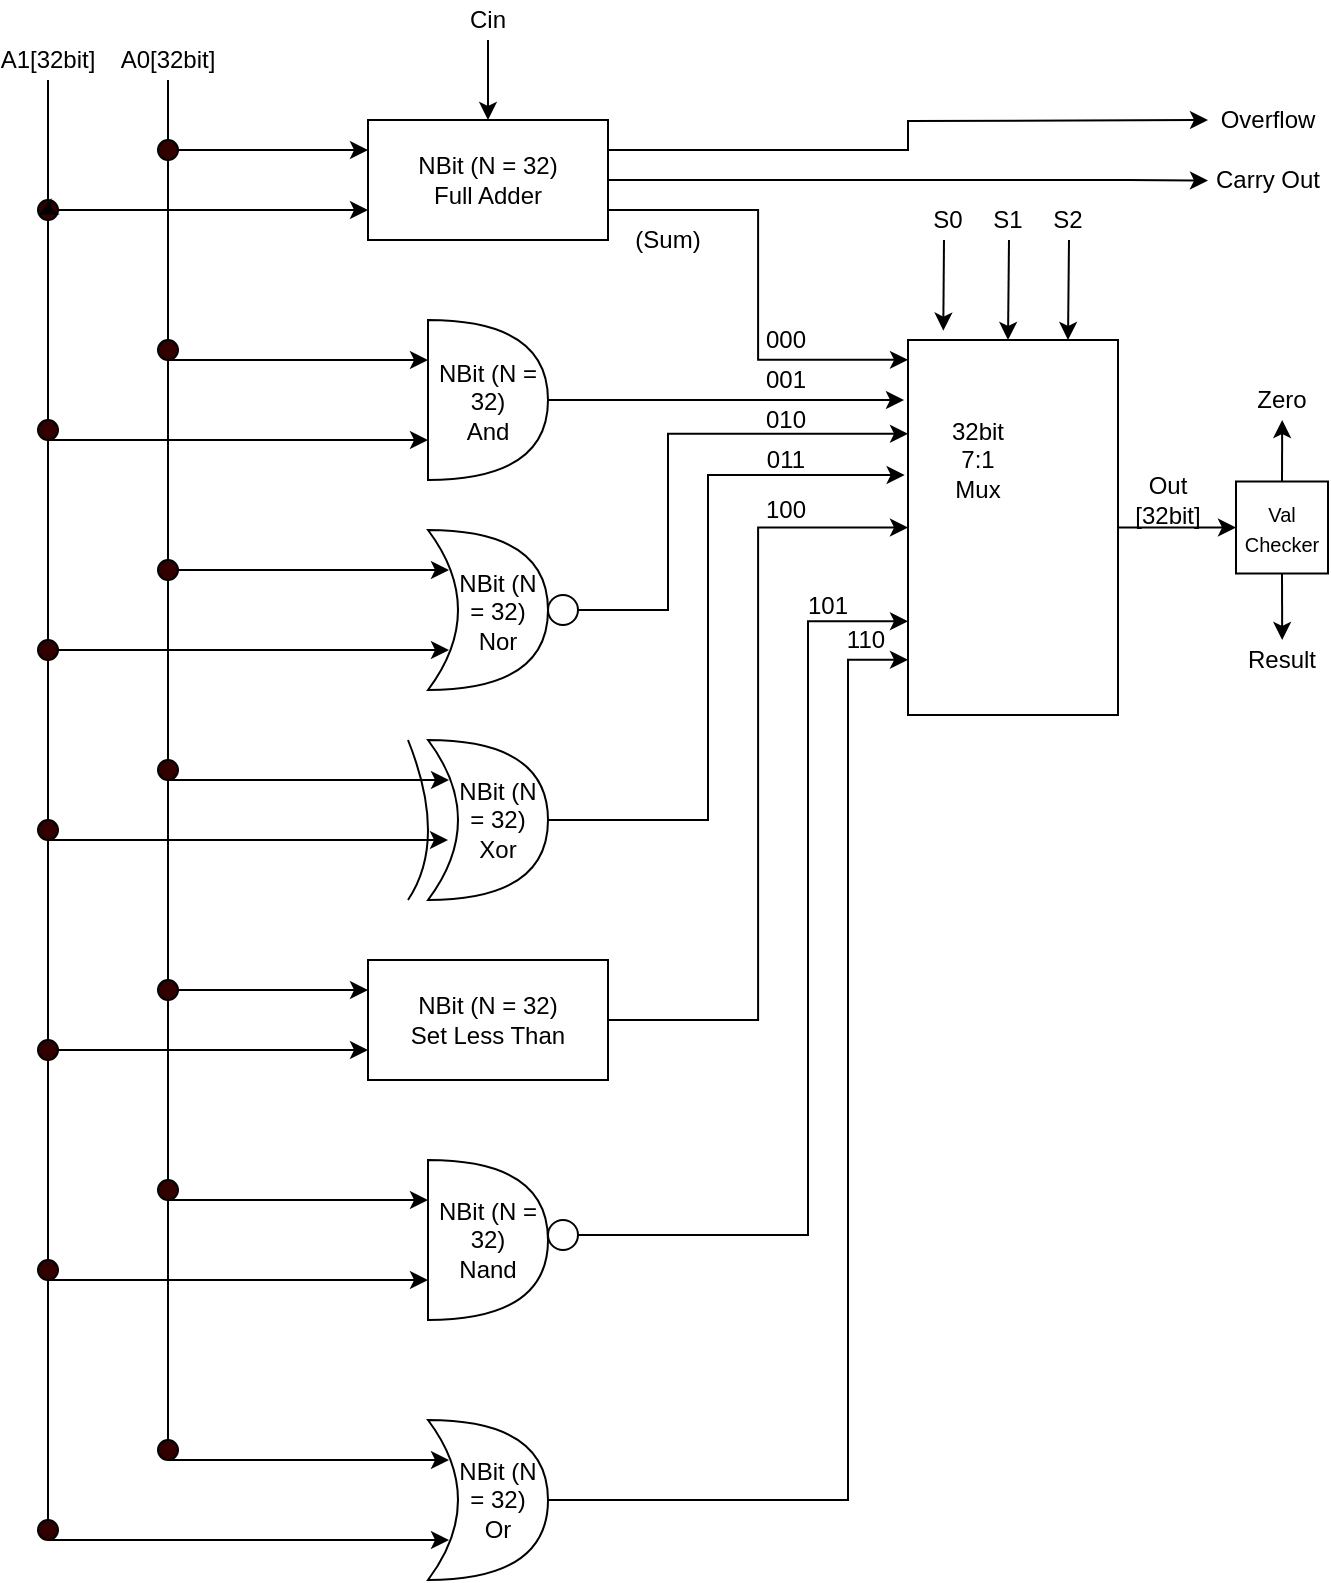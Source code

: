 <mxfile version="13.7.7" type="device"><diagram id="pdMHxDhcu5WOCUpe00HR" name="Page-1"><mxGraphModel dx="716" dy="378" grid="1" gridSize="10" guides="1" tooltips="1" connect="1" arrows="1" fold="1" page="1" pageScale="1" pageWidth="850" pageHeight="1100" math="0" shadow="0"><root><mxCell id="0"/><mxCell id="1" parent="0"/><mxCell id="nvqXWD4Mb1H5V9T1IO3i-1" value="" style="rounded=0;whiteSpace=wrap;html=1;rotation=90;" vertex="1" parent="1"><mxGeometry x="548.75" y="251.25" width="187.5" height="105" as="geometry"/></mxCell><mxCell id="nvqXWD4Mb1H5V9T1IO3i-2" value="32bit&lt;br&gt;7:1 Mux" style="text;html=1;strokeColor=none;fillColor=none;align=center;verticalAlign=middle;whiteSpace=wrap;rounded=0;" vertex="1" parent="1"><mxGeometry x="605" y="260" width="40" height="20" as="geometry"/></mxCell><mxCell id="nvqXWD4Mb1H5V9T1IO3i-3" value="" style="endArrow=classic;html=1;exitX=0.5;exitY=0;exitDx=0;exitDy=0;entryX=0;entryY=0.5;entryDx=0;entryDy=0;" edge="1" parent="1" source="nvqXWD4Mb1H5V9T1IO3i-1" target="nvqXWD4Mb1H5V9T1IO3i-95"><mxGeometry width="50" height="50" relative="1" as="geometry"><mxPoint x="680" y="270" as="sourcePoint"/><mxPoint x="750" y="304" as="targetPoint"/></mxGeometry></mxCell><mxCell id="nvqXWD4Mb1H5V9T1IO3i-4" style="edgeStyle=orthogonalEdgeStyle;rounded=0;orthogonalLoop=1;jettySize=auto;html=1;exitX=1;exitY=0.75;exitDx=0;exitDy=0;entryX=0.053;entryY=1;entryDx=0;entryDy=0;entryPerimeter=0;endArrow=classic;endFill=1;" edge="1" parent="1" source="nvqXWD4Mb1H5V9T1IO3i-5" target="nvqXWD4Mb1H5V9T1IO3i-1"><mxGeometry relative="1" as="geometry"/></mxCell><mxCell id="nvqXWD4Mb1H5V9T1IO3i-84" style="edgeStyle=orthogonalEdgeStyle;rounded=0;orthogonalLoop=1;jettySize=auto;html=1;exitX=1;exitY=0.5;exitDx=0;exitDy=0;" edge="1" parent="1" source="nvqXWD4Mb1H5V9T1IO3i-5"><mxGeometry relative="1" as="geometry"><mxPoint x="740" y="130.276" as="targetPoint"/><Array as="points"><mxPoint x="700" y="130"/><mxPoint x="700" y="130"/></Array></mxGeometry></mxCell><mxCell id="nvqXWD4Mb1H5V9T1IO3i-85" style="edgeStyle=orthogonalEdgeStyle;rounded=0;orthogonalLoop=1;jettySize=auto;html=1;exitX=1;exitY=0.25;exitDx=0;exitDy=0;" edge="1" parent="1" source="nvqXWD4Mb1H5V9T1IO3i-5"><mxGeometry relative="1" as="geometry"><mxPoint x="740" y="100" as="targetPoint"/></mxGeometry></mxCell><mxCell id="nvqXWD4Mb1H5V9T1IO3i-5" value="" style="rounded=0;whiteSpace=wrap;html=1;" vertex="1" parent="1"><mxGeometry x="320" y="100" width="120" height="60" as="geometry"/></mxCell><mxCell id="nvqXWD4Mb1H5V9T1IO3i-6" value="NBit (N = 32)&lt;br&gt;Full Adder" style="text;html=1;strokeColor=none;fillColor=none;align=center;verticalAlign=middle;whiteSpace=wrap;rounded=0;" vertex="1" parent="1"><mxGeometry x="340" y="120" width="80" height="20" as="geometry"/></mxCell><mxCell id="nvqXWD4Mb1H5V9T1IO3i-7" style="edgeStyle=orthogonalEdgeStyle;rounded=0;orthogonalLoop=1;jettySize=auto;html=1;exitX=1;exitY=0.5;exitDx=0;exitDy=0;exitPerimeter=0;" edge="1" parent="1" source="nvqXWD4Mb1H5V9T1IO3i-8"><mxGeometry relative="1" as="geometry"><mxPoint x="588" y="240" as="targetPoint"/></mxGeometry></mxCell><mxCell id="nvqXWD4Mb1H5V9T1IO3i-8" value="" style="shape=or;whiteSpace=wrap;html=1;" vertex="1" parent="1"><mxGeometry x="350" y="200" width="60" height="80" as="geometry"/></mxCell><mxCell id="nvqXWD4Mb1H5V9T1IO3i-9" style="edgeStyle=orthogonalEdgeStyle;rounded=0;orthogonalLoop=1;jettySize=auto;html=1;exitX=1;exitY=0.5;exitDx=0;exitDy=0;exitPerimeter=0;entryX=0.36;entryY=1.016;entryDx=0;entryDy=0;entryPerimeter=0;" edge="1" parent="1" source="nvqXWD4Mb1H5V9T1IO3i-10" target="nvqXWD4Mb1H5V9T1IO3i-1"><mxGeometry relative="1" as="geometry"><mxPoint x="560" y="280" as="targetPoint"/><Array as="points"><mxPoint x="490" y="450"/><mxPoint x="490" y="278"/></Array></mxGeometry></mxCell><mxCell id="nvqXWD4Mb1H5V9T1IO3i-10" value="" style="shape=xor;whiteSpace=wrap;html=1;" vertex="1" parent="1"><mxGeometry x="350" y="410" width="60" height="80" as="geometry"/></mxCell><mxCell id="nvqXWD4Mb1H5V9T1IO3i-11" value="NBit (N = 32)&lt;br&gt;Xor" style="text;html=1;strokeColor=none;fillColor=none;align=center;verticalAlign=middle;whiteSpace=wrap;rounded=0;" vertex="1" parent="1"><mxGeometry x="360" y="440" width="50" height="20" as="geometry"/></mxCell><mxCell id="nvqXWD4Mb1H5V9T1IO3i-12" value="" style="shape=xor;whiteSpace=wrap;html=1;" vertex="1" parent="1"><mxGeometry x="350" y="305" width="60" height="80" as="geometry"/></mxCell><mxCell id="nvqXWD4Mb1H5V9T1IO3i-13" style="edgeStyle=orthogonalEdgeStyle;rounded=0;orthogonalLoop=1;jettySize=auto;html=1;exitX=1;exitY=0.5;exitDx=0;exitDy=0;entryX=0.25;entryY=1;entryDx=0;entryDy=0;endArrow=classic;endFill=1;" edge="1" parent="1" source="nvqXWD4Mb1H5V9T1IO3i-14" target="nvqXWD4Mb1H5V9T1IO3i-1"><mxGeometry relative="1" as="geometry"><Array as="points"><mxPoint x="470" y="345"/><mxPoint x="470" y="257"/></Array></mxGeometry></mxCell><mxCell id="nvqXWD4Mb1H5V9T1IO3i-14" value="" style="ellipse;whiteSpace=wrap;html=1;aspect=fixed;" vertex="1" parent="1"><mxGeometry x="410" y="337.5" width="15" height="15" as="geometry"/></mxCell><mxCell id="nvqXWD4Mb1H5V9T1IO3i-15" value="NBit (N = 32)&lt;br&gt;Nor" style="text;html=1;strokeColor=none;fillColor=none;align=center;verticalAlign=middle;whiteSpace=wrap;rounded=0;" vertex="1" parent="1"><mxGeometry x="360" y="336.25" width="50" height="20" as="geometry"/></mxCell><mxCell id="nvqXWD4Mb1H5V9T1IO3i-16" value="NBit (N = 32)&lt;br&gt;And" style="text;html=1;strokeColor=none;fillColor=none;align=center;verticalAlign=middle;whiteSpace=wrap;rounded=0;" vertex="1" parent="1"><mxGeometry x="345" y="231.25" width="70" height="20" as="geometry"/></mxCell><mxCell id="nvqXWD4Mb1H5V9T1IO3i-17" value="" style="endArrow=classic;html=1;entryX=-0.025;entryY=0.832;entryDx=0;entryDy=0;entryPerimeter=0;" edge="1" parent="1" target="nvqXWD4Mb1H5V9T1IO3i-1"><mxGeometry width="50" height="50" relative="1" as="geometry"><mxPoint x="608" y="160" as="sourcePoint"/><mxPoint x="450" y="240" as="targetPoint"/></mxGeometry></mxCell><mxCell id="nvqXWD4Mb1H5V9T1IO3i-18" value="" style="endArrow=classic;html=1;entryX=0;entryY=0.75;entryDx=0;entryDy=0;" edge="1" parent="1"><mxGeometry width="50" height="50" relative="1" as="geometry"><mxPoint x="640.5" y="160" as="sourcePoint"/><mxPoint x="640" y="210" as="targetPoint"/></mxGeometry></mxCell><mxCell id="nvqXWD4Mb1H5V9T1IO3i-19" value="" style="endArrow=classic;html=1;entryX=0.5;entryY=0;entryDx=0;entryDy=0;" edge="1" parent="1" target="nvqXWD4Mb1H5V9T1IO3i-5"><mxGeometry width="50" height="50" relative="1" as="geometry"><mxPoint x="380" y="60" as="sourcePoint"/><mxPoint x="420" y="20" as="targetPoint"/></mxGeometry></mxCell><mxCell id="nvqXWD4Mb1H5V9T1IO3i-20" value="" style="endArrow=classic;html=1;entryX=0;entryY=0.25;entryDx=0;entryDy=0;" edge="1" parent="1" target="nvqXWD4Mb1H5V9T1IO3i-5"><mxGeometry width="50" height="50" relative="1" as="geometry"><mxPoint x="220" y="115" as="sourcePoint"/><mxPoint x="250" y="30" as="targetPoint"/></mxGeometry></mxCell><mxCell id="nvqXWD4Mb1H5V9T1IO3i-21" value="" style="endArrow=none;html=1;" edge="1" parent="1" source="nvqXWD4Mb1H5V9T1IO3i-37"><mxGeometry width="50" height="50" relative="1" as="geometry"><mxPoint x="220" y="430" as="sourcePoint"/><mxPoint x="220" y="80" as="targetPoint"/></mxGeometry></mxCell><mxCell id="nvqXWD4Mb1H5V9T1IO3i-22" value="" style="endArrow=classic;html=1;entryX=0;entryY=0.25;entryDx=0;entryDy=0;entryPerimeter=0;" edge="1" parent="1" target="nvqXWD4Mb1H5V9T1IO3i-8"><mxGeometry width="50" height="50" relative="1" as="geometry"><mxPoint x="220" y="220" as="sourcePoint"/><mxPoint x="330" y="200" as="targetPoint"/></mxGeometry></mxCell><mxCell id="nvqXWD4Mb1H5V9T1IO3i-23" value="" style="endArrow=classic;html=1;entryX=0.175;entryY=0.25;entryDx=0;entryDy=0;entryPerimeter=0;" edge="1" parent="1" target="nvqXWD4Mb1H5V9T1IO3i-12"><mxGeometry width="50" height="50" relative="1" as="geometry"><mxPoint x="220" y="325" as="sourcePoint"/><mxPoint x="310" y="290" as="targetPoint"/></mxGeometry></mxCell><mxCell id="nvqXWD4Mb1H5V9T1IO3i-24" value="" style="endArrow=classic;html=1;entryX=0.175;entryY=0.25;entryDx=0;entryDy=0;entryPerimeter=0;" edge="1" parent="1" target="nvqXWD4Mb1H5V9T1IO3i-10"><mxGeometry width="50" height="50" relative="1" as="geometry"><mxPoint x="220" y="430" as="sourcePoint"/><mxPoint x="320" y="420" as="targetPoint"/></mxGeometry></mxCell><mxCell id="nvqXWD4Mb1H5V9T1IO3i-25" value="(Sum)" style="text;html=1;strokeColor=none;fillColor=none;align=center;verticalAlign=middle;whiteSpace=wrap;rounded=0;" vertex="1" parent="1"><mxGeometry x="450" y="150" width="40" height="20" as="geometry"/></mxCell><mxCell id="nvqXWD4Mb1H5V9T1IO3i-26" value="S0" style="text;html=1;strokeColor=none;fillColor=none;align=center;verticalAlign=middle;whiteSpace=wrap;rounded=0;" vertex="1" parent="1"><mxGeometry x="590" y="140" width="40" height="20" as="geometry"/></mxCell><mxCell id="nvqXWD4Mb1H5V9T1IO3i-27" value="S1" style="text;html=1;strokeColor=none;fillColor=none;align=center;verticalAlign=middle;whiteSpace=wrap;rounded=0;" vertex="1" parent="1"><mxGeometry x="620" y="140" width="40" height="20" as="geometry"/></mxCell><mxCell id="nvqXWD4Mb1H5V9T1IO3i-28" value="Cin" style="text;html=1;strokeColor=none;fillColor=none;align=center;verticalAlign=middle;whiteSpace=wrap;rounded=0;" vertex="1" parent="1"><mxGeometry x="360" y="40" width="40" height="20" as="geometry"/></mxCell><mxCell id="nvqXWD4Mb1H5V9T1IO3i-29" value="Out [32bit]" style="text;html=1;strokeColor=none;fillColor=none;align=center;verticalAlign=middle;whiteSpace=wrap;rounded=0;" vertex="1" parent="1"><mxGeometry x="700" y="280" width="40" height="20" as="geometry"/></mxCell><mxCell id="nvqXWD4Mb1H5V9T1IO3i-30" value="A0[32bit]" style="text;html=1;strokeColor=none;fillColor=none;align=center;verticalAlign=middle;whiteSpace=wrap;rounded=0;" vertex="1" parent="1"><mxGeometry x="200" y="60" width="40" height="20" as="geometry"/></mxCell><mxCell id="nvqXWD4Mb1H5V9T1IO3i-31" value="" style="endArrow=none;html=1;" edge="1" parent="1" source="nvqXWD4Mb1H5V9T1IO3i-47"><mxGeometry width="50" height="50" relative="1" as="geometry"><mxPoint x="160" y="460" as="sourcePoint"/><mxPoint x="160" y="80" as="targetPoint"/></mxGeometry></mxCell><mxCell id="nvqXWD4Mb1H5V9T1IO3i-32" value="" style="endArrow=classic;html=1;entryX=0;entryY=1;entryDx=0;entryDy=0;" edge="1" parent="1" target="nvqXWD4Mb1H5V9T1IO3i-11"><mxGeometry width="50" height="50" relative="1" as="geometry"><mxPoint x="160" y="460" as="sourcePoint"/><mxPoint x="320" y="440" as="targetPoint"/></mxGeometry></mxCell><mxCell id="nvqXWD4Mb1H5V9T1IO3i-33" value="" style="endArrow=classic;html=1;entryX=0.175;entryY=0.75;entryDx=0;entryDy=0;entryPerimeter=0;" edge="1" parent="1" target="nvqXWD4Mb1H5V9T1IO3i-12"><mxGeometry width="50" height="50" relative="1" as="geometry"><mxPoint x="160" y="365" as="sourcePoint"/><mxPoint x="330" y="350" as="targetPoint"/></mxGeometry></mxCell><mxCell id="nvqXWD4Mb1H5V9T1IO3i-34" value="" style="endArrow=classic;html=1;entryX=0;entryY=0.75;entryDx=0;entryDy=0;entryPerimeter=0;" edge="1" parent="1" target="nvqXWD4Mb1H5V9T1IO3i-8"><mxGeometry width="50" height="50" relative="1" as="geometry"><mxPoint x="160" y="260" as="sourcePoint"/><mxPoint x="330" y="240" as="targetPoint"/></mxGeometry></mxCell><mxCell id="nvqXWD4Mb1H5V9T1IO3i-35" value="" style="endArrow=classic;html=1;entryX=0;entryY=0.75;entryDx=0;entryDy=0;" edge="1" parent="1" source="nvqXWD4Mb1H5V9T1IO3i-39" target="nvqXWD4Mb1H5V9T1IO3i-5"><mxGeometry width="50" height="50" relative="1" as="geometry"><mxPoint x="160" y="145" as="sourcePoint"/><mxPoint x="300" y="140" as="targetPoint"/></mxGeometry></mxCell><mxCell id="nvqXWD4Mb1H5V9T1IO3i-36" value="A1[32bit]" style="text;html=1;strokeColor=none;fillColor=none;align=center;verticalAlign=middle;whiteSpace=wrap;rounded=0;" vertex="1" parent="1"><mxGeometry x="140" y="60" width="40" height="20" as="geometry"/></mxCell><mxCell id="nvqXWD4Mb1H5V9T1IO3i-37" value="" style="ellipse;whiteSpace=wrap;html=1;aspect=fixed;fillColor=#330000;" vertex="1" parent="1"><mxGeometry x="215" y="110" width="10" height="10" as="geometry"/></mxCell><mxCell id="nvqXWD4Mb1H5V9T1IO3i-38" value="" style="endArrow=none;html=1;" edge="1" parent="1" source="nvqXWD4Mb1H5V9T1IO3i-41" target="nvqXWD4Mb1H5V9T1IO3i-37"><mxGeometry width="50" height="50" relative="1" as="geometry"><mxPoint x="220" y="430" as="sourcePoint"/><mxPoint x="220" y="80" as="targetPoint"/></mxGeometry></mxCell><mxCell id="nvqXWD4Mb1H5V9T1IO3i-39" value="" style="ellipse;whiteSpace=wrap;html=1;aspect=fixed;fillColor=#330000;" vertex="1" parent="1"><mxGeometry x="155" y="140" width="10" height="10" as="geometry"/></mxCell><mxCell id="nvqXWD4Mb1H5V9T1IO3i-40" value="" style="endArrow=classic;html=1;entryX=0;entryY=0.75;entryDx=0;entryDy=0;" edge="1" parent="1" target="nvqXWD4Mb1H5V9T1IO3i-39"><mxGeometry width="50" height="50" relative="1" as="geometry"><mxPoint x="160" y="145" as="sourcePoint"/><mxPoint x="320" y="145" as="targetPoint"/></mxGeometry></mxCell><mxCell id="nvqXWD4Mb1H5V9T1IO3i-41" value="" style="ellipse;whiteSpace=wrap;html=1;aspect=fixed;fillColor=#330000;" vertex="1" parent="1"><mxGeometry x="215" y="210" width="10" height="10" as="geometry"/></mxCell><mxCell id="nvqXWD4Mb1H5V9T1IO3i-42" value="" style="endArrow=none;html=1;" edge="1" parent="1" source="nvqXWD4Mb1H5V9T1IO3i-43" target="nvqXWD4Mb1H5V9T1IO3i-41"><mxGeometry width="50" height="50" relative="1" as="geometry"><mxPoint x="220" y="430" as="sourcePoint"/><mxPoint x="220" y="120" as="targetPoint"/></mxGeometry></mxCell><mxCell id="nvqXWD4Mb1H5V9T1IO3i-43" value="" style="ellipse;whiteSpace=wrap;html=1;aspect=fixed;fillColor=#330000;" vertex="1" parent="1"><mxGeometry x="215" y="320" width="10" height="10" as="geometry"/></mxCell><mxCell id="nvqXWD4Mb1H5V9T1IO3i-44" value="" style="endArrow=none;html=1;" edge="1" parent="1" source="nvqXWD4Mb1H5V9T1IO3i-78" target="nvqXWD4Mb1H5V9T1IO3i-43"><mxGeometry width="50" height="50" relative="1" as="geometry"><mxPoint x="220" y="770" as="sourcePoint"/><mxPoint x="220" y="220" as="targetPoint"/></mxGeometry></mxCell><mxCell id="nvqXWD4Mb1H5V9T1IO3i-45" value="" style="ellipse;whiteSpace=wrap;html=1;aspect=fixed;fillColor=#330000;" vertex="1" parent="1"><mxGeometry x="215" y="420" width="10" height="10" as="geometry"/></mxCell><mxCell id="nvqXWD4Mb1H5V9T1IO3i-46" value="" style="endArrow=none;html=1;" edge="1" parent="1" target="nvqXWD4Mb1H5V9T1IO3i-45"><mxGeometry width="50" height="50" relative="1" as="geometry"><mxPoint x="220" y="430" as="sourcePoint"/><mxPoint x="220" y="330" as="targetPoint"/></mxGeometry></mxCell><mxCell id="nvqXWD4Mb1H5V9T1IO3i-47" value="" style="ellipse;whiteSpace=wrap;html=1;aspect=fixed;fillColor=#330000;" vertex="1" parent="1"><mxGeometry x="155" y="250" width="10" height="10" as="geometry"/></mxCell><mxCell id="nvqXWD4Mb1H5V9T1IO3i-48" value="" style="endArrow=none;html=1;" edge="1" parent="1" source="nvqXWD4Mb1H5V9T1IO3i-49" target="nvqXWD4Mb1H5V9T1IO3i-47"><mxGeometry width="50" height="50" relative="1" as="geometry"><mxPoint x="160" y="460" as="sourcePoint"/><mxPoint x="160" y="80" as="targetPoint"/></mxGeometry></mxCell><mxCell id="nvqXWD4Mb1H5V9T1IO3i-49" value="" style="ellipse;whiteSpace=wrap;html=1;aspect=fixed;fillColor=#330000;" vertex="1" parent="1"><mxGeometry x="155" y="360" width="10" height="10" as="geometry"/></mxCell><mxCell id="nvqXWD4Mb1H5V9T1IO3i-50" value="" style="endArrow=none;html=1;" edge="1" parent="1" source="nvqXWD4Mb1H5V9T1IO3i-72" target="nvqXWD4Mb1H5V9T1IO3i-49"><mxGeometry width="50" height="50" relative="1" as="geometry"><mxPoint x="160" y="810" as="sourcePoint"/><mxPoint x="160" y="260" as="targetPoint"/></mxGeometry></mxCell><mxCell id="nvqXWD4Mb1H5V9T1IO3i-51" value="" style="ellipse;whiteSpace=wrap;html=1;aspect=fixed;fillColor=#330000;" vertex="1" parent="1"><mxGeometry x="155" y="450" width="10" height="10" as="geometry"/></mxCell><mxCell id="nvqXWD4Mb1H5V9T1IO3i-52" value="" style="endArrow=none;html=1;" edge="1" parent="1" target="nvqXWD4Mb1H5V9T1IO3i-51"><mxGeometry width="50" height="50" relative="1" as="geometry"><mxPoint x="160" y="460" as="sourcePoint"/><mxPoint x="160" y="370" as="targetPoint"/></mxGeometry></mxCell><mxCell id="nvqXWD4Mb1H5V9T1IO3i-53" value="" style="endArrow=classic;html=1;entryX=0;entryY=0.75;entryDx=0;entryDy=0;" edge="1" parent="1"><mxGeometry width="50" height="50" relative="1" as="geometry"><mxPoint x="670.5" y="160" as="sourcePoint"/><mxPoint x="670" y="210" as="targetPoint"/></mxGeometry></mxCell><mxCell id="nvqXWD4Mb1H5V9T1IO3i-54" value="S2" style="text;html=1;strokeColor=none;fillColor=none;align=center;verticalAlign=middle;whiteSpace=wrap;rounded=0;" vertex="1" parent="1"><mxGeometry x="650" y="140" width="40" height="20" as="geometry"/></mxCell><mxCell id="nvqXWD4Mb1H5V9T1IO3i-55" style="edgeStyle=orthogonalEdgeStyle;rounded=0;orthogonalLoop=1;jettySize=auto;html=1;exitX=1;exitY=0.5;exitDx=0;exitDy=0;entryX=0.5;entryY=1;entryDx=0;entryDy=0;endArrow=classic;endFill=1;" edge="1" parent="1" source="nvqXWD4Mb1H5V9T1IO3i-56" target="nvqXWD4Mb1H5V9T1IO3i-1"><mxGeometry relative="1" as="geometry"/></mxCell><mxCell id="nvqXWD4Mb1H5V9T1IO3i-56" value="" style="rounded=0;whiteSpace=wrap;html=1;fillColor=#FFFFFF;" vertex="1" parent="1"><mxGeometry x="320" y="520" width="120" height="60" as="geometry"/></mxCell><mxCell id="nvqXWD4Mb1H5V9T1IO3i-57" value="NBit (N = 32)&lt;br&gt;Set Less Than" style="text;html=1;strokeColor=none;fillColor=none;align=center;verticalAlign=middle;whiteSpace=wrap;rounded=0;" vertex="1" parent="1"><mxGeometry x="340" y="540" width="80" height="20" as="geometry"/></mxCell><mxCell id="nvqXWD4Mb1H5V9T1IO3i-58" value="" style="shape=or;whiteSpace=wrap;html=1;fillColor=#FFFFFF;" vertex="1" parent="1"><mxGeometry x="350" y="620" width="60" height="80" as="geometry"/></mxCell><mxCell id="nvqXWD4Mb1H5V9T1IO3i-59" style="edgeStyle=orthogonalEdgeStyle;rounded=0;orthogonalLoop=1;jettySize=auto;html=1;exitX=1;exitY=0.5;exitDx=0;exitDy=0;entryX=0.75;entryY=1;entryDx=0;entryDy=0;endArrow=classic;endFill=1;" edge="1" parent="1" source="nvqXWD4Mb1H5V9T1IO3i-60" target="nvqXWD4Mb1H5V9T1IO3i-1"><mxGeometry relative="1" as="geometry"><Array as="points"><mxPoint x="540" y="658"/><mxPoint x="540" y="351"/></Array></mxGeometry></mxCell><mxCell id="nvqXWD4Mb1H5V9T1IO3i-60" value="" style="ellipse;whiteSpace=wrap;html=1;aspect=fixed;" vertex="1" parent="1"><mxGeometry x="410" y="650" width="15" height="15" as="geometry"/></mxCell><mxCell id="nvqXWD4Mb1H5V9T1IO3i-61" value="NBit (N = 32)&lt;br&gt;Nand" style="text;html=1;strokeColor=none;fillColor=none;align=center;verticalAlign=middle;whiteSpace=wrap;rounded=0;" vertex="1" parent="1"><mxGeometry x="350" y="650" width="60" height="20" as="geometry"/></mxCell><mxCell id="nvqXWD4Mb1H5V9T1IO3i-62" value="" style="curved=1;endArrow=none;html=1;endFill=0;" edge="1" parent="1"><mxGeometry width="50" height="50" relative="1" as="geometry"><mxPoint x="340" y="490" as="sourcePoint"/><mxPoint x="340" y="410" as="targetPoint"/><Array as="points"><mxPoint x="360" y="460"/></Array></mxGeometry></mxCell><mxCell id="nvqXWD4Mb1H5V9T1IO3i-63" style="edgeStyle=orthogonalEdgeStyle;rounded=0;orthogonalLoop=1;jettySize=auto;html=1;exitX=1;exitY=0.5;exitDx=0;exitDy=0;exitPerimeter=0;entryX=0.853;entryY=1;entryDx=0;entryDy=0;entryPerimeter=0;endArrow=classic;endFill=1;" edge="1" parent="1" source="nvqXWD4Mb1H5V9T1IO3i-64" target="nvqXWD4Mb1H5V9T1IO3i-1"><mxGeometry relative="1" as="geometry"><Array as="points"><mxPoint x="560" y="790"/><mxPoint x="560" y="370"/></Array></mxGeometry></mxCell><mxCell id="nvqXWD4Mb1H5V9T1IO3i-64" value="" style="shape=xor;whiteSpace=wrap;html=1;fillColor=#FFFFFF;" vertex="1" parent="1"><mxGeometry x="350" y="750" width="60" height="80" as="geometry"/></mxCell><mxCell id="nvqXWD4Mb1H5V9T1IO3i-65" value="NBit (N = 32)&lt;br&gt;Or" style="text;html=1;strokeColor=none;fillColor=none;align=center;verticalAlign=middle;whiteSpace=wrap;rounded=0;" vertex="1" parent="1"><mxGeometry x="360" y="780" width="50" height="20" as="geometry"/></mxCell><mxCell id="nvqXWD4Mb1H5V9T1IO3i-66" value="" style="endArrow=classic;html=1;entryX=0;entryY=0.25;entryDx=0;entryDy=0;" edge="1" parent="1" target="nvqXWD4Mb1H5V9T1IO3i-56"><mxGeometry width="50" height="50" relative="1" as="geometry"><mxPoint x="220" y="535" as="sourcePoint"/><mxPoint x="300" y="525" as="targetPoint"/></mxGeometry></mxCell><mxCell id="nvqXWD4Mb1H5V9T1IO3i-67" value="" style="endArrow=classic;html=1;entryX=0;entryY=0.25;entryDx=0;entryDy=0;entryPerimeter=0;" edge="1" parent="1" target="nvqXWD4Mb1H5V9T1IO3i-58"><mxGeometry width="50" height="50" relative="1" as="geometry"><mxPoint x="220" y="640" as="sourcePoint"/><mxPoint x="280" y="620" as="targetPoint"/></mxGeometry></mxCell><mxCell id="nvqXWD4Mb1H5V9T1IO3i-68" value="" style="endArrow=classic;html=1;entryX=0.175;entryY=0.25;entryDx=0;entryDy=0;entryPerimeter=0;" edge="1" parent="1" target="nvqXWD4Mb1H5V9T1IO3i-64"><mxGeometry width="50" height="50" relative="1" as="geometry"><mxPoint x="220" y="770" as="sourcePoint"/><mxPoint x="310" y="765" as="targetPoint"/></mxGeometry></mxCell><mxCell id="nvqXWD4Mb1H5V9T1IO3i-69" value="" style="endArrow=classic;html=1;entryX=0.175;entryY=0.75;entryDx=0;entryDy=0;entryPerimeter=0;" edge="1" parent="1" target="nvqXWD4Mb1H5V9T1IO3i-64"><mxGeometry width="50" height="50" relative="1" as="geometry"><mxPoint x="160" y="810" as="sourcePoint"/><mxPoint x="330" y="800" as="targetPoint"/></mxGeometry></mxCell><mxCell id="nvqXWD4Mb1H5V9T1IO3i-70" value="" style="endArrow=classic;html=1;entryX=0;entryY=0.75;entryDx=0;entryDy=0;entryPerimeter=0;" edge="1" parent="1" target="nvqXWD4Mb1H5V9T1IO3i-58"><mxGeometry width="50" height="50" relative="1" as="geometry"><mxPoint x="160" y="680" as="sourcePoint"/><mxPoint x="310" y="660" as="targetPoint"/></mxGeometry></mxCell><mxCell id="nvqXWD4Mb1H5V9T1IO3i-71" value="" style="endArrow=classic;html=1;entryX=0;entryY=0.75;entryDx=0;entryDy=0;" edge="1" parent="1" target="nvqXWD4Mb1H5V9T1IO3i-56"><mxGeometry width="50" height="50" relative="1" as="geometry"><mxPoint x="160" y="565" as="sourcePoint"/><mxPoint x="290" y="560" as="targetPoint"/></mxGeometry></mxCell><mxCell id="nvqXWD4Mb1H5V9T1IO3i-72" value="" style="ellipse;whiteSpace=wrap;html=1;aspect=fixed;fillColor=#330000;" vertex="1" parent="1"><mxGeometry x="155" y="560" width="10" height="10" as="geometry"/></mxCell><mxCell id="nvqXWD4Mb1H5V9T1IO3i-73" value="" style="endArrow=none;html=1;" edge="1" parent="1" source="nvqXWD4Mb1H5V9T1IO3i-74" target="nvqXWD4Mb1H5V9T1IO3i-72"><mxGeometry width="50" height="50" relative="1" as="geometry"><mxPoint x="160" y="810" as="sourcePoint"/><mxPoint x="160" y="370" as="targetPoint"/></mxGeometry></mxCell><mxCell id="nvqXWD4Mb1H5V9T1IO3i-74" value="" style="ellipse;whiteSpace=wrap;html=1;aspect=fixed;fillColor=#330000;" vertex="1" parent="1"><mxGeometry x="155" y="670" width="10" height="10" as="geometry"/></mxCell><mxCell id="nvqXWD4Mb1H5V9T1IO3i-75" value="" style="endArrow=none;html=1;" edge="1" parent="1" source="nvqXWD4Mb1H5V9T1IO3i-76" target="nvqXWD4Mb1H5V9T1IO3i-74"><mxGeometry width="50" height="50" relative="1" as="geometry"><mxPoint x="160" y="810" as="sourcePoint"/><mxPoint x="160" y="570" as="targetPoint"/></mxGeometry></mxCell><mxCell id="nvqXWD4Mb1H5V9T1IO3i-76" value="" style="ellipse;whiteSpace=wrap;html=1;aspect=fixed;fillColor=#330000;" vertex="1" parent="1"><mxGeometry x="155" y="800" width="10" height="10" as="geometry"/></mxCell><mxCell id="nvqXWD4Mb1H5V9T1IO3i-77" value="" style="endArrow=none;html=1;" edge="1" parent="1" target="nvqXWD4Mb1H5V9T1IO3i-76"><mxGeometry width="50" height="50" relative="1" as="geometry"><mxPoint x="160" y="810" as="sourcePoint"/><mxPoint x="160" y="680" as="targetPoint"/></mxGeometry></mxCell><mxCell id="nvqXWD4Mb1H5V9T1IO3i-78" value="" style="ellipse;whiteSpace=wrap;html=1;aspect=fixed;fillColor=#330000;" vertex="1" parent="1"><mxGeometry x="215" y="530" width="10" height="10" as="geometry"/></mxCell><mxCell id="nvqXWD4Mb1H5V9T1IO3i-79" value="" style="endArrow=none;html=1;" edge="1" parent="1" source="nvqXWD4Mb1H5V9T1IO3i-80" target="nvqXWD4Mb1H5V9T1IO3i-78"><mxGeometry width="50" height="50" relative="1" as="geometry"><mxPoint x="220" y="770" as="sourcePoint"/><mxPoint x="220" y="330" as="targetPoint"/></mxGeometry></mxCell><mxCell id="nvqXWD4Mb1H5V9T1IO3i-80" value="" style="ellipse;whiteSpace=wrap;html=1;aspect=fixed;fillColor=#330000;" vertex="1" parent="1"><mxGeometry x="215" y="630" width="10" height="10" as="geometry"/></mxCell><mxCell id="nvqXWD4Mb1H5V9T1IO3i-81" value="" style="endArrow=none;html=1;" edge="1" parent="1" source="nvqXWD4Mb1H5V9T1IO3i-82" target="nvqXWD4Mb1H5V9T1IO3i-80"><mxGeometry width="50" height="50" relative="1" as="geometry"><mxPoint x="220" y="770" as="sourcePoint"/><mxPoint x="220" y="540" as="targetPoint"/></mxGeometry></mxCell><mxCell id="nvqXWD4Mb1H5V9T1IO3i-82" value="" style="ellipse;whiteSpace=wrap;html=1;aspect=fixed;fillColor=#330000;" vertex="1" parent="1"><mxGeometry x="215" y="760" width="10" height="10" as="geometry"/></mxCell><mxCell id="nvqXWD4Mb1H5V9T1IO3i-83" value="" style="endArrow=none;html=1;" edge="1" parent="1" target="nvqXWD4Mb1H5V9T1IO3i-82"><mxGeometry width="50" height="50" relative="1" as="geometry"><mxPoint x="220" y="770" as="sourcePoint"/><mxPoint x="220" y="640" as="targetPoint"/></mxGeometry></mxCell><mxCell id="nvqXWD4Mb1H5V9T1IO3i-86" value="Overflow" style="text;html=1;strokeColor=none;fillColor=none;align=center;verticalAlign=middle;whiteSpace=wrap;rounded=0;" vertex="1" parent="1"><mxGeometry x="750" y="90" width="40" height="20" as="geometry"/></mxCell><mxCell id="nvqXWD4Mb1H5V9T1IO3i-87" value="Carry Out" style="text;html=1;strokeColor=none;fillColor=none;align=center;verticalAlign=middle;whiteSpace=wrap;rounded=0;" vertex="1" parent="1"><mxGeometry x="740" y="120" width="60" height="20" as="geometry"/></mxCell><mxCell id="nvqXWD4Mb1H5V9T1IO3i-88" value="000" style="text;html=1;strokeColor=none;fillColor=none;align=center;verticalAlign=middle;whiteSpace=wrap;rounded=0;" vertex="1" parent="1"><mxGeometry x="508.75" y="200" width="40" height="20" as="geometry"/></mxCell><mxCell id="nvqXWD4Mb1H5V9T1IO3i-89" value="001" style="text;html=1;strokeColor=none;fillColor=none;align=center;verticalAlign=middle;whiteSpace=wrap;rounded=0;" vertex="1" parent="1"><mxGeometry x="508.75" y="220" width="40" height="20" as="geometry"/></mxCell><mxCell id="nvqXWD4Mb1H5V9T1IO3i-90" value="010" style="text;html=1;strokeColor=none;fillColor=none;align=center;verticalAlign=middle;whiteSpace=wrap;rounded=0;" vertex="1" parent="1"><mxGeometry x="509" y="240" width="40" height="20" as="geometry"/></mxCell><mxCell id="nvqXWD4Mb1H5V9T1IO3i-91" value="011" style="text;html=1;strokeColor=none;fillColor=none;align=center;verticalAlign=middle;whiteSpace=wrap;rounded=0;" vertex="1" parent="1"><mxGeometry x="509" y="260" width="40" height="20" as="geometry"/></mxCell><mxCell id="nvqXWD4Mb1H5V9T1IO3i-92" value="100" style="text;html=1;strokeColor=none;fillColor=none;align=center;verticalAlign=middle;whiteSpace=wrap;rounded=0;" vertex="1" parent="1"><mxGeometry x="509" y="285" width="40" height="20" as="geometry"/></mxCell><mxCell id="nvqXWD4Mb1H5V9T1IO3i-93" value="101" style="text;html=1;strokeColor=none;fillColor=none;align=center;verticalAlign=middle;whiteSpace=wrap;rounded=0;" vertex="1" parent="1"><mxGeometry x="530" y="333" width="40" height="20" as="geometry"/></mxCell><mxCell id="nvqXWD4Mb1H5V9T1IO3i-94" value="110" style="text;html=1;strokeColor=none;fillColor=none;align=center;verticalAlign=middle;whiteSpace=wrap;rounded=0;" vertex="1" parent="1"><mxGeometry x="548.75" y="350" width="40" height="20" as="geometry"/></mxCell><mxCell id="nvqXWD4Mb1H5V9T1IO3i-97" style="edgeStyle=orthogonalEdgeStyle;rounded=0;orthogonalLoop=1;jettySize=auto;html=1;exitX=0.5;exitY=0;exitDx=0;exitDy=0;" edge="1" parent="1" source="nvqXWD4Mb1H5V9T1IO3i-95"><mxGeometry relative="1" as="geometry"><mxPoint x="777.103" y="250" as="targetPoint"/></mxGeometry></mxCell><mxCell id="nvqXWD4Mb1H5V9T1IO3i-102" style="edgeStyle=orthogonalEdgeStyle;rounded=0;orthogonalLoop=1;jettySize=auto;html=1;exitX=0.5;exitY=1;exitDx=0;exitDy=0;" edge="1" parent="1" source="nvqXWD4Mb1H5V9T1IO3i-95"><mxGeometry relative="1" as="geometry"><mxPoint x="777.103" y="360" as="targetPoint"/></mxGeometry></mxCell><mxCell id="nvqXWD4Mb1H5V9T1IO3i-95" value="" style="whiteSpace=wrap;html=1;aspect=fixed;" vertex="1" parent="1"><mxGeometry x="754" y="280.75" width="46" height="46" as="geometry"/></mxCell><mxCell id="nvqXWD4Mb1H5V9T1IO3i-96" value="&lt;font style=&quot;font-size: 10px&quot;&gt;Val Checker&lt;/font&gt;" style="text;html=1;strokeColor=none;fillColor=none;align=center;verticalAlign=middle;whiteSpace=wrap;rounded=0;" vertex="1" parent="1"><mxGeometry x="757" y="293.75" width="40" height="20" as="geometry"/></mxCell><mxCell id="nvqXWD4Mb1H5V9T1IO3i-98" value="Zero" style="text;html=1;strokeColor=none;fillColor=none;align=center;verticalAlign=middle;whiteSpace=wrap;rounded=0;" vertex="1" parent="1"><mxGeometry x="757" y="230" width="40" height="20" as="geometry"/></mxCell><mxCell id="nvqXWD4Mb1H5V9T1IO3i-103" value="Result" style="text;html=1;strokeColor=none;fillColor=none;align=center;verticalAlign=middle;whiteSpace=wrap;rounded=0;" vertex="1" parent="1"><mxGeometry x="757" y="360" width="40" height="20" as="geometry"/></mxCell></root></mxGraphModel></diagram></mxfile>